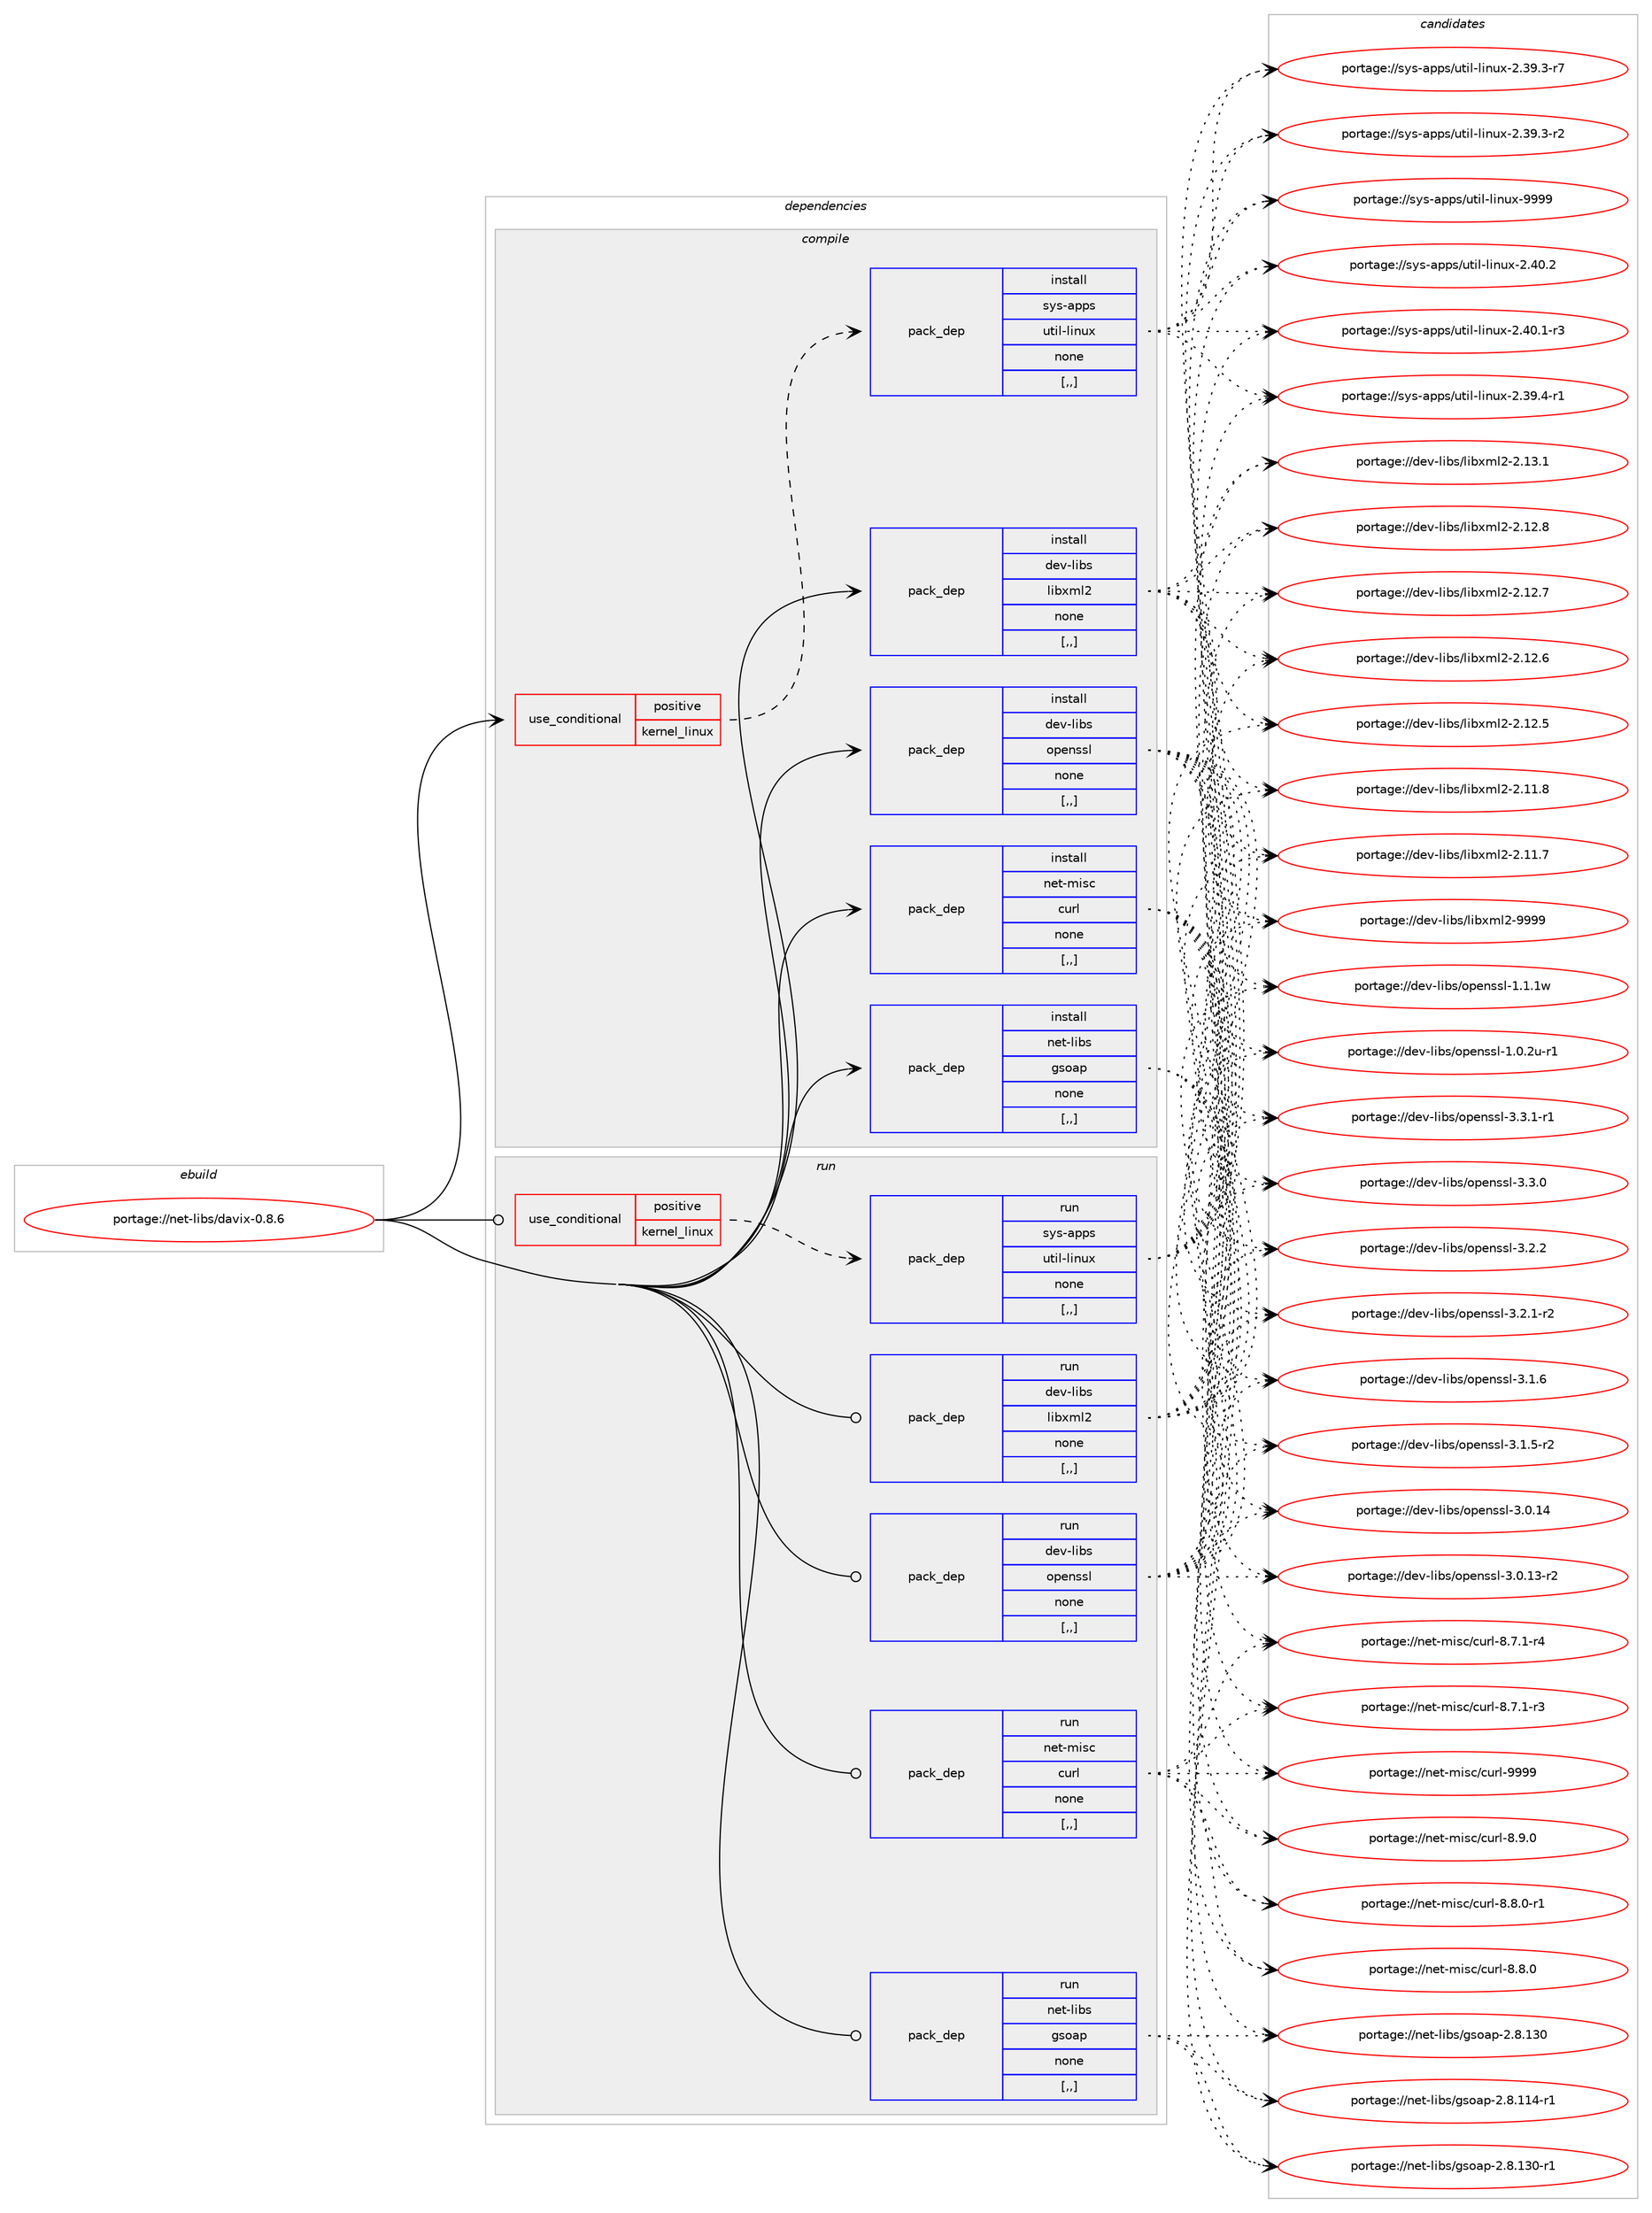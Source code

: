 digraph prolog {

# *************
# Graph options
# *************

newrank=true;
concentrate=true;
compound=true;
graph [rankdir=LR,fontname=Helvetica,fontsize=10,ranksep=1.5];#, ranksep=2.5, nodesep=0.2];
edge  [arrowhead=vee];
node  [fontname=Helvetica,fontsize=10];

# **********
# The ebuild
# **********

subgraph cluster_leftcol {
color=gray;
label=<<i>ebuild</i>>;
id [label="portage://net-libs/davix-0.8.6", color=red, width=4, href="../net-libs/davix-0.8.6.svg"];
}

# ****************
# The dependencies
# ****************

subgraph cluster_midcol {
color=gray;
label=<<i>dependencies</i>>;
subgraph cluster_compile {
fillcolor="#eeeeee";
style=filled;
label=<<i>compile</i>>;
subgraph cond93228 {
dependency357840 [label=<<TABLE BORDER="0" CELLBORDER="1" CELLSPACING="0" CELLPADDING="4"><TR><TD ROWSPAN="3" CELLPADDING="10">use_conditional</TD></TR><TR><TD>positive</TD></TR><TR><TD>kernel_linux</TD></TR></TABLE>>, shape=none, color=red];
subgraph pack261970 {
dependency357841 [label=<<TABLE BORDER="0" CELLBORDER="1" CELLSPACING="0" CELLPADDING="4" WIDTH="220"><TR><TD ROWSPAN="6" CELLPADDING="30">pack_dep</TD></TR><TR><TD WIDTH="110">install</TD></TR><TR><TD>sys-apps</TD></TR><TR><TD>util-linux</TD></TR><TR><TD>none</TD></TR><TR><TD>[,,]</TD></TR></TABLE>>, shape=none, color=blue];
}
dependency357840:e -> dependency357841:w [weight=20,style="dashed",arrowhead="vee"];
}
id:e -> dependency357840:w [weight=20,style="solid",arrowhead="vee"];
subgraph pack261971 {
dependency357842 [label=<<TABLE BORDER="0" CELLBORDER="1" CELLSPACING="0" CELLPADDING="4" WIDTH="220"><TR><TD ROWSPAN="6" CELLPADDING="30">pack_dep</TD></TR><TR><TD WIDTH="110">install</TD></TR><TR><TD>dev-libs</TD></TR><TR><TD>libxml2</TD></TR><TR><TD>none</TD></TR><TR><TD>[,,]</TD></TR></TABLE>>, shape=none, color=blue];
}
id:e -> dependency357842:w [weight=20,style="solid",arrowhead="vee"];
subgraph pack261972 {
dependency357843 [label=<<TABLE BORDER="0" CELLBORDER="1" CELLSPACING="0" CELLPADDING="4" WIDTH="220"><TR><TD ROWSPAN="6" CELLPADDING="30">pack_dep</TD></TR><TR><TD WIDTH="110">install</TD></TR><TR><TD>dev-libs</TD></TR><TR><TD>openssl</TD></TR><TR><TD>none</TD></TR><TR><TD>[,,]</TD></TR></TABLE>>, shape=none, color=blue];
}
id:e -> dependency357843:w [weight=20,style="solid",arrowhead="vee"];
subgraph pack261973 {
dependency357844 [label=<<TABLE BORDER="0" CELLBORDER="1" CELLSPACING="0" CELLPADDING="4" WIDTH="220"><TR><TD ROWSPAN="6" CELLPADDING="30">pack_dep</TD></TR><TR><TD WIDTH="110">install</TD></TR><TR><TD>net-libs</TD></TR><TR><TD>gsoap</TD></TR><TR><TD>none</TD></TR><TR><TD>[,,]</TD></TR></TABLE>>, shape=none, color=blue];
}
id:e -> dependency357844:w [weight=20,style="solid",arrowhead="vee"];
subgraph pack261974 {
dependency357845 [label=<<TABLE BORDER="0" CELLBORDER="1" CELLSPACING="0" CELLPADDING="4" WIDTH="220"><TR><TD ROWSPAN="6" CELLPADDING="30">pack_dep</TD></TR><TR><TD WIDTH="110">install</TD></TR><TR><TD>net-misc</TD></TR><TR><TD>curl</TD></TR><TR><TD>none</TD></TR><TR><TD>[,,]</TD></TR></TABLE>>, shape=none, color=blue];
}
id:e -> dependency357845:w [weight=20,style="solid",arrowhead="vee"];
}
subgraph cluster_compileandrun {
fillcolor="#eeeeee";
style=filled;
label=<<i>compile and run</i>>;
}
subgraph cluster_run {
fillcolor="#eeeeee";
style=filled;
label=<<i>run</i>>;
subgraph cond93229 {
dependency357846 [label=<<TABLE BORDER="0" CELLBORDER="1" CELLSPACING="0" CELLPADDING="4"><TR><TD ROWSPAN="3" CELLPADDING="10">use_conditional</TD></TR><TR><TD>positive</TD></TR><TR><TD>kernel_linux</TD></TR></TABLE>>, shape=none, color=red];
subgraph pack261975 {
dependency357847 [label=<<TABLE BORDER="0" CELLBORDER="1" CELLSPACING="0" CELLPADDING="4" WIDTH="220"><TR><TD ROWSPAN="6" CELLPADDING="30">pack_dep</TD></TR><TR><TD WIDTH="110">run</TD></TR><TR><TD>sys-apps</TD></TR><TR><TD>util-linux</TD></TR><TR><TD>none</TD></TR><TR><TD>[,,]</TD></TR></TABLE>>, shape=none, color=blue];
}
dependency357846:e -> dependency357847:w [weight=20,style="dashed",arrowhead="vee"];
}
id:e -> dependency357846:w [weight=20,style="solid",arrowhead="odot"];
subgraph pack261976 {
dependency357848 [label=<<TABLE BORDER="0" CELLBORDER="1" CELLSPACING="0" CELLPADDING="4" WIDTH="220"><TR><TD ROWSPAN="6" CELLPADDING="30">pack_dep</TD></TR><TR><TD WIDTH="110">run</TD></TR><TR><TD>dev-libs</TD></TR><TR><TD>libxml2</TD></TR><TR><TD>none</TD></TR><TR><TD>[,,]</TD></TR></TABLE>>, shape=none, color=blue];
}
id:e -> dependency357848:w [weight=20,style="solid",arrowhead="odot"];
subgraph pack261977 {
dependency357849 [label=<<TABLE BORDER="0" CELLBORDER="1" CELLSPACING="0" CELLPADDING="4" WIDTH="220"><TR><TD ROWSPAN="6" CELLPADDING="30">pack_dep</TD></TR><TR><TD WIDTH="110">run</TD></TR><TR><TD>dev-libs</TD></TR><TR><TD>openssl</TD></TR><TR><TD>none</TD></TR><TR><TD>[,,]</TD></TR></TABLE>>, shape=none, color=blue];
}
id:e -> dependency357849:w [weight=20,style="solid",arrowhead="odot"];
subgraph pack261978 {
dependency357850 [label=<<TABLE BORDER="0" CELLBORDER="1" CELLSPACING="0" CELLPADDING="4" WIDTH="220"><TR><TD ROWSPAN="6" CELLPADDING="30">pack_dep</TD></TR><TR><TD WIDTH="110">run</TD></TR><TR><TD>net-libs</TD></TR><TR><TD>gsoap</TD></TR><TR><TD>none</TD></TR><TR><TD>[,,]</TD></TR></TABLE>>, shape=none, color=blue];
}
id:e -> dependency357850:w [weight=20,style="solid",arrowhead="odot"];
subgraph pack261979 {
dependency357851 [label=<<TABLE BORDER="0" CELLBORDER="1" CELLSPACING="0" CELLPADDING="4" WIDTH="220"><TR><TD ROWSPAN="6" CELLPADDING="30">pack_dep</TD></TR><TR><TD WIDTH="110">run</TD></TR><TR><TD>net-misc</TD></TR><TR><TD>curl</TD></TR><TR><TD>none</TD></TR><TR><TD>[,,]</TD></TR></TABLE>>, shape=none, color=blue];
}
id:e -> dependency357851:w [weight=20,style="solid",arrowhead="odot"];
}
}

# **************
# The candidates
# **************

subgraph cluster_choices {
rank=same;
color=gray;
label=<<i>candidates</i>>;

subgraph choice261970 {
color=black;
nodesep=1;
choice115121115459711211211547117116105108451081051101171204557575757 [label="portage://sys-apps/util-linux-9999", color=red, width=4,href="../sys-apps/util-linux-9999.svg"];
choice1151211154597112112115471171161051084510810511011712045504652484650 [label="portage://sys-apps/util-linux-2.40.2", color=red, width=4,href="../sys-apps/util-linux-2.40.2.svg"];
choice11512111545971121121154711711610510845108105110117120455046524846494511451 [label="portage://sys-apps/util-linux-2.40.1-r3", color=red, width=4,href="../sys-apps/util-linux-2.40.1-r3.svg"];
choice11512111545971121121154711711610510845108105110117120455046515746524511449 [label="portage://sys-apps/util-linux-2.39.4-r1", color=red, width=4,href="../sys-apps/util-linux-2.39.4-r1.svg"];
choice11512111545971121121154711711610510845108105110117120455046515746514511455 [label="portage://sys-apps/util-linux-2.39.3-r7", color=red, width=4,href="../sys-apps/util-linux-2.39.3-r7.svg"];
choice11512111545971121121154711711610510845108105110117120455046515746514511450 [label="portage://sys-apps/util-linux-2.39.3-r2", color=red, width=4,href="../sys-apps/util-linux-2.39.3-r2.svg"];
dependency357841:e -> choice115121115459711211211547117116105108451081051101171204557575757:w [style=dotted,weight="100"];
dependency357841:e -> choice1151211154597112112115471171161051084510810511011712045504652484650:w [style=dotted,weight="100"];
dependency357841:e -> choice11512111545971121121154711711610510845108105110117120455046524846494511451:w [style=dotted,weight="100"];
dependency357841:e -> choice11512111545971121121154711711610510845108105110117120455046515746524511449:w [style=dotted,weight="100"];
dependency357841:e -> choice11512111545971121121154711711610510845108105110117120455046515746514511455:w [style=dotted,weight="100"];
dependency357841:e -> choice11512111545971121121154711711610510845108105110117120455046515746514511450:w [style=dotted,weight="100"];
}
subgraph choice261971 {
color=black;
nodesep=1;
choice10010111845108105981154710810598120109108504557575757 [label="portage://dev-libs/libxml2-9999", color=red, width=4,href="../dev-libs/libxml2-9999.svg"];
choice100101118451081059811547108105981201091085045504649514649 [label="portage://dev-libs/libxml2-2.13.1", color=red, width=4,href="../dev-libs/libxml2-2.13.1.svg"];
choice100101118451081059811547108105981201091085045504649504656 [label="portage://dev-libs/libxml2-2.12.8", color=red, width=4,href="../dev-libs/libxml2-2.12.8.svg"];
choice100101118451081059811547108105981201091085045504649504655 [label="portage://dev-libs/libxml2-2.12.7", color=red, width=4,href="../dev-libs/libxml2-2.12.7.svg"];
choice100101118451081059811547108105981201091085045504649504654 [label="portage://dev-libs/libxml2-2.12.6", color=red, width=4,href="../dev-libs/libxml2-2.12.6.svg"];
choice100101118451081059811547108105981201091085045504649504653 [label="portage://dev-libs/libxml2-2.12.5", color=red, width=4,href="../dev-libs/libxml2-2.12.5.svg"];
choice100101118451081059811547108105981201091085045504649494656 [label="portage://dev-libs/libxml2-2.11.8", color=red, width=4,href="../dev-libs/libxml2-2.11.8.svg"];
choice100101118451081059811547108105981201091085045504649494655 [label="portage://dev-libs/libxml2-2.11.7", color=red, width=4,href="../dev-libs/libxml2-2.11.7.svg"];
dependency357842:e -> choice10010111845108105981154710810598120109108504557575757:w [style=dotted,weight="100"];
dependency357842:e -> choice100101118451081059811547108105981201091085045504649514649:w [style=dotted,weight="100"];
dependency357842:e -> choice100101118451081059811547108105981201091085045504649504656:w [style=dotted,weight="100"];
dependency357842:e -> choice100101118451081059811547108105981201091085045504649504655:w [style=dotted,weight="100"];
dependency357842:e -> choice100101118451081059811547108105981201091085045504649504654:w [style=dotted,weight="100"];
dependency357842:e -> choice100101118451081059811547108105981201091085045504649504653:w [style=dotted,weight="100"];
dependency357842:e -> choice100101118451081059811547108105981201091085045504649494656:w [style=dotted,weight="100"];
dependency357842:e -> choice100101118451081059811547108105981201091085045504649494655:w [style=dotted,weight="100"];
}
subgraph choice261972 {
color=black;
nodesep=1;
choice1001011184510810598115471111121011101151151084551465146494511449 [label="portage://dev-libs/openssl-3.3.1-r1", color=red, width=4,href="../dev-libs/openssl-3.3.1-r1.svg"];
choice100101118451081059811547111112101110115115108455146514648 [label="portage://dev-libs/openssl-3.3.0", color=red, width=4,href="../dev-libs/openssl-3.3.0.svg"];
choice100101118451081059811547111112101110115115108455146504650 [label="portage://dev-libs/openssl-3.2.2", color=red, width=4,href="../dev-libs/openssl-3.2.2.svg"];
choice1001011184510810598115471111121011101151151084551465046494511450 [label="portage://dev-libs/openssl-3.2.1-r2", color=red, width=4,href="../dev-libs/openssl-3.2.1-r2.svg"];
choice100101118451081059811547111112101110115115108455146494654 [label="portage://dev-libs/openssl-3.1.6", color=red, width=4,href="../dev-libs/openssl-3.1.6.svg"];
choice1001011184510810598115471111121011101151151084551464946534511450 [label="portage://dev-libs/openssl-3.1.5-r2", color=red, width=4,href="../dev-libs/openssl-3.1.5-r2.svg"];
choice10010111845108105981154711111210111011511510845514648464952 [label="portage://dev-libs/openssl-3.0.14", color=red, width=4,href="../dev-libs/openssl-3.0.14.svg"];
choice100101118451081059811547111112101110115115108455146484649514511450 [label="portage://dev-libs/openssl-3.0.13-r2", color=red, width=4,href="../dev-libs/openssl-3.0.13-r2.svg"];
choice100101118451081059811547111112101110115115108454946494649119 [label="portage://dev-libs/openssl-1.1.1w", color=red, width=4,href="../dev-libs/openssl-1.1.1w.svg"];
choice1001011184510810598115471111121011101151151084549464846501174511449 [label="portage://dev-libs/openssl-1.0.2u-r1", color=red, width=4,href="../dev-libs/openssl-1.0.2u-r1.svg"];
dependency357843:e -> choice1001011184510810598115471111121011101151151084551465146494511449:w [style=dotted,weight="100"];
dependency357843:e -> choice100101118451081059811547111112101110115115108455146514648:w [style=dotted,weight="100"];
dependency357843:e -> choice100101118451081059811547111112101110115115108455146504650:w [style=dotted,weight="100"];
dependency357843:e -> choice1001011184510810598115471111121011101151151084551465046494511450:w [style=dotted,weight="100"];
dependency357843:e -> choice100101118451081059811547111112101110115115108455146494654:w [style=dotted,weight="100"];
dependency357843:e -> choice1001011184510810598115471111121011101151151084551464946534511450:w [style=dotted,weight="100"];
dependency357843:e -> choice10010111845108105981154711111210111011511510845514648464952:w [style=dotted,weight="100"];
dependency357843:e -> choice100101118451081059811547111112101110115115108455146484649514511450:w [style=dotted,weight="100"];
dependency357843:e -> choice100101118451081059811547111112101110115115108454946494649119:w [style=dotted,weight="100"];
dependency357843:e -> choice1001011184510810598115471111121011101151151084549464846501174511449:w [style=dotted,weight="100"];
}
subgraph choice261973 {
color=black;
nodesep=1;
choice1101011164510810598115471031151119711245504656464951484511449 [label="portage://net-libs/gsoap-2.8.130-r1", color=red, width=4,href="../net-libs/gsoap-2.8.130-r1.svg"];
choice110101116451081059811547103115111971124550465646495148 [label="portage://net-libs/gsoap-2.8.130", color=red, width=4,href="../net-libs/gsoap-2.8.130.svg"];
choice1101011164510810598115471031151119711245504656464949524511449 [label="portage://net-libs/gsoap-2.8.114-r1", color=red, width=4,href="../net-libs/gsoap-2.8.114-r1.svg"];
dependency357844:e -> choice1101011164510810598115471031151119711245504656464951484511449:w [style=dotted,weight="100"];
dependency357844:e -> choice110101116451081059811547103115111971124550465646495148:w [style=dotted,weight="100"];
dependency357844:e -> choice1101011164510810598115471031151119711245504656464949524511449:w [style=dotted,weight="100"];
}
subgraph choice261974 {
color=black;
nodesep=1;
choice110101116451091051159947991171141084557575757 [label="portage://net-misc/curl-9999", color=red, width=4,href="../net-misc/curl-9999.svg"];
choice11010111645109105115994799117114108455646574648 [label="portage://net-misc/curl-8.9.0", color=red, width=4,href="../net-misc/curl-8.9.0.svg"];
choice110101116451091051159947991171141084556465646484511449 [label="portage://net-misc/curl-8.8.0-r1", color=red, width=4,href="../net-misc/curl-8.8.0-r1.svg"];
choice11010111645109105115994799117114108455646564648 [label="portage://net-misc/curl-8.8.0", color=red, width=4,href="../net-misc/curl-8.8.0.svg"];
choice110101116451091051159947991171141084556465546494511452 [label="portage://net-misc/curl-8.7.1-r4", color=red, width=4,href="../net-misc/curl-8.7.1-r4.svg"];
choice110101116451091051159947991171141084556465546494511451 [label="portage://net-misc/curl-8.7.1-r3", color=red, width=4,href="../net-misc/curl-8.7.1-r3.svg"];
dependency357845:e -> choice110101116451091051159947991171141084557575757:w [style=dotted,weight="100"];
dependency357845:e -> choice11010111645109105115994799117114108455646574648:w [style=dotted,weight="100"];
dependency357845:e -> choice110101116451091051159947991171141084556465646484511449:w [style=dotted,weight="100"];
dependency357845:e -> choice11010111645109105115994799117114108455646564648:w [style=dotted,weight="100"];
dependency357845:e -> choice110101116451091051159947991171141084556465546494511452:w [style=dotted,weight="100"];
dependency357845:e -> choice110101116451091051159947991171141084556465546494511451:w [style=dotted,weight="100"];
}
subgraph choice261975 {
color=black;
nodesep=1;
choice115121115459711211211547117116105108451081051101171204557575757 [label="portage://sys-apps/util-linux-9999", color=red, width=4,href="../sys-apps/util-linux-9999.svg"];
choice1151211154597112112115471171161051084510810511011712045504652484650 [label="portage://sys-apps/util-linux-2.40.2", color=red, width=4,href="../sys-apps/util-linux-2.40.2.svg"];
choice11512111545971121121154711711610510845108105110117120455046524846494511451 [label="portage://sys-apps/util-linux-2.40.1-r3", color=red, width=4,href="../sys-apps/util-linux-2.40.1-r3.svg"];
choice11512111545971121121154711711610510845108105110117120455046515746524511449 [label="portage://sys-apps/util-linux-2.39.4-r1", color=red, width=4,href="../sys-apps/util-linux-2.39.4-r1.svg"];
choice11512111545971121121154711711610510845108105110117120455046515746514511455 [label="portage://sys-apps/util-linux-2.39.3-r7", color=red, width=4,href="../sys-apps/util-linux-2.39.3-r7.svg"];
choice11512111545971121121154711711610510845108105110117120455046515746514511450 [label="portage://sys-apps/util-linux-2.39.3-r2", color=red, width=4,href="../sys-apps/util-linux-2.39.3-r2.svg"];
dependency357847:e -> choice115121115459711211211547117116105108451081051101171204557575757:w [style=dotted,weight="100"];
dependency357847:e -> choice1151211154597112112115471171161051084510810511011712045504652484650:w [style=dotted,weight="100"];
dependency357847:e -> choice11512111545971121121154711711610510845108105110117120455046524846494511451:w [style=dotted,weight="100"];
dependency357847:e -> choice11512111545971121121154711711610510845108105110117120455046515746524511449:w [style=dotted,weight="100"];
dependency357847:e -> choice11512111545971121121154711711610510845108105110117120455046515746514511455:w [style=dotted,weight="100"];
dependency357847:e -> choice11512111545971121121154711711610510845108105110117120455046515746514511450:w [style=dotted,weight="100"];
}
subgraph choice261976 {
color=black;
nodesep=1;
choice10010111845108105981154710810598120109108504557575757 [label="portage://dev-libs/libxml2-9999", color=red, width=4,href="../dev-libs/libxml2-9999.svg"];
choice100101118451081059811547108105981201091085045504649514649 [label="portage://dev-libs/libxml2-2.13.1", color=red, width=4,href="../dev-libs/libxml2-2.13.1.svg"];
choice100101118451081059811547108105981201091085045504649504656 [label="portage://dev-libs/libxml2-2.12.8", color=red, width=4,href="../dev-libs/libxml2-2.12.8.svg"];
choice100101118451081059811547108105981201091085045504649504655 [label="portage://dev-libs/libxml2-2.12.7", color=red, width=4,href="../dev-libs/libxml2-2.12.7.svg"];
choice100101118451081059811547108105981201091085045504649504654 [label="portage://dev-libs/libxml2-2.12.6", color=red, width=4,href="../dev-libs/libxml2-2.12.6.svg"];
choice100101118451081059811547108105981201091085045504649504653 [label="portage://dev-libs/libxml2-2.12.5", color=red, width=4,href="../dev-libs/libxml2-2.12.5.svg"];
choice100101118451081059811547108105981201091085045504649494656 [label="portage://dev-libs/libxml2-2.11.8", color=red, width=4,href="../dev-libs/libxml2-2.11.8.svg"];
choice100101118451081059811547108105981201091085045504649494655 [label="portage://dev-libs/libxml2-2.11.7", color=red, width=4,href="../dev-libs/libxml2-2.11.7.svg"];
dependency357848:e -> choice10010111845108105981154710810598120109108504557575757:w [style=dotted,weight="100"];
dependency357848:e -> choice100101118451081059811547108105981201091085045504649514649:w [style=dotted,weight="100"];
dependency357848:e -> choice100101118451081059811547108105981201091085045504649504656:w [style=dotted,weight="100"];
dependency357848:e -> choice100101118451081059811547108105981201091085045504649504655:w [style=dotted,weight="100"];
dependency357848:e -> choice100101118451081059811547108105981201091085045504649504654:w [style=dotted,weight="100"];
dependency357848:e -> choice100101118451081059811547108105981201091085045504649504653:w [style=dotted,weight="100"];
dependency357848:e -> choice100101118451081059811547108105981201091085045504649494656:w [style=dotted,weight="100"];
dependency357848:e -> choice100101118451081059811547108105981201091085045504649494655:w [style=dotted,weight="100"];
}
subgraph choice261977 {
color=black;
nodesep=1;
choice1001011184510810598115471111121011101151151084551465146494511449 [label="portage://dev-libs/openssl-3.3.1-r1", color=red, width=4,href="../dev-libs/openssl-3.3.1-r1.svg"];
choice100101118451081059811547111112101110115115108455146514648 [label="portage://dev-libs/openssl-3.3.0", color=red, width=4,href="../dev-libs/openssl-3.3.0.svg"];
choice100101118451081059811547111112101110115115108455146504650 [label="portage://dev-libs/openssl-3.2.2", color=red, width=4,href="../dev-libs/openssl-3.2.2.svg"];
choice1001011184510810598115471111121011101151151084551465046494511450 [label="portage://dev-libs/openssl-3.2.1-r2", color=red, width=4,href="../dev-libs/openssl-3.2.1-r2.svg"];
choice100101118451081059811547111112101110115115108455146494654 [label="portage://dev-libs/openssl-3.1.6", color=red, width=4,href="../dev-libs/openssl-3.1.6.svg"];
choice1001011184510810598115471111121011101151151084551464946534511450 [label="portage://dev-libs/openssl-3.1.5-r2", color=red, width=4,href="../dev-libs/openssl-3.1.5-r2.svg"];
choice10010111845108105981154711111210111011511510845514648464952 [label="portage://dev-libs/openssl-3.0.14", color=red, width=4,href="../dev-libs/openssl-3.0.14.svg"];
choice100101118451081059811547111112101110115115108455146484649514511450 [label="portage://dev-libs/openssl-3.0.13-r2", color=red, width=4,href="../dev-libs/openssl-3.0.13-r2.svg"];
choice100101118451081059811547111112101110115115108454946494649119 [label="portage://dev-libs/openssl-1.1.1w", color=red, width=4,href="../dev-libs/openssl-1.1.1w.svg"];
choice1001011184510810598115471111121011101151151084549464846501174511449 [label="portage://dev-libs/openssl-1.0.2u-r1", color=red, width=4,href="../dev-libs/openssl-1.0.2u-r1.svg"];
dependency357849:e -> choice1001011184510810598115471111121011101151151084551465146494511449:w [style=dotted,weight="100"];
dependency357849:e -> choice100101118451081059811547111112101110115115108455146514648:w [style=dotted,weight="100"];
dependency357849:e -> choice100101118451081059811547111112101110115115108455146504650:w [style=dotted,weight="100"];
dependency357849:e -> choice1001011184510810598115471111121011101151151084551465046494511450:w [style=dotted,weight="100"];
dependency357849:e -> choice100101118451081059811547111112101110115115108455146494654:w [style=dotted,weight="100"];
dependency357849:e -> choice1001011184510810598115471111121011101151151084551464946534511450:w [style=dotted,weight="100"];
dependency357849:e -> choice10010111845108105981154711111210111011511510845514648464952:w [style=dotted,weight="100"];
dependency357849:e -> choice100101118451081059811547111112101110115115108455146484649514511450:w [style=dotted,weight="100"];
dependency357849:e -> choice100101118451081059811547111112101110115115108454946494649119:w [style=dotted,weight="100"];
dependency357849:e -> choice1001011184510810598115471111121011101151151084549464846501174511449:w [style=dotted,weight="100"];
}
subgraph choice261978 {
color=black;
nodesep=1;
choice1101011164510810598115471031151119711245504656464951484511449 [label="portage://net-libs/gsoap-2.8.130-r1", color=red, width=4,href="../net-libs/gsoap-2.8.130-r1.svg"];
choice110101116451081059811547103115111971124550465646495148 [label="portage://net-libs/gsoap-2.8.130", color=red, width=4,href="../net-libs/gsoap-2.8.130.svg"];
choice1101011164510810598115471031151119711245504656464949524511449 [label="portage://net-libs/gsoap-2.8.114-r1", color=red, width=4,href="../net-libs/gsoap-2.8.114-r1.svg"];
dependency357850:e -> choice1101011164510810598115471031151119711245504656464951484511449:w [style=dotted,weight="100"];
dependency357850:e -> choice110101116451081059811547103115111971124550465646495148:w [style=dotted,weight="100"];
dependency357850:e -> choice1101011164510810598115471031151119711245504656464949524511449:w [style=dotted,weight="100"];
}
subgraph choice261979 {
color=black;
nodesep=1;
choice110101116451091051159947991171141084557575757 [label="portage://net-misc/curl-9999", color=red, width=4,href="../net-misc/curl-9999.svg"];
choice11010111645109105115994799117114108455646574648 [label="portage://net-misc/curl-8.9.0", color=red, width=4,href="../net-misc/curl-8.9.0.svg"];
choice110101116451091051159947991171141084556465646484511449 [label="portage://net-misc/curl-8.8.0-r1", color=red, width=4,href="../net-misc/curl-8.8.0-r1.svg"];
choice11010111645109105115994799117114108455646564648 [label="portage://net-misc/curl-8.8.0", color=red, width=4,href="../net-misc/curl-8.8.0.svg"];
choice110101116451091051159947991171141084556465546494511452 [label="portage://net-misc/curl-8.7.1-r4", color=red, width=4,href="../net-misc/curl-8.7.1-r4.svg"];
choice110101116451091051159947991171141084556465546494511451 [label="portage://net-misc/curl-8.7.1-r3", color=red, width=4,href="../net-misc/curl-8.7.1-r3.svg"];
dependency357851:e -> choice110101116451091051159947991171141084557575757:w [style=dotted,weight="100"];
dependency357851:e -> choice11010111645109105115994799117114108455646574648:w [style=dotted,weight="100"];
dependency357851:e -> choice110101116451091051159947991171141084556465646484511449:w [style=dotted,weight="100"];
dependency357851:e -> choice11010111645109105115994799117114108455646564648:w [style=dotted,weight="100"];
dependency357851:e -> choice110101116451091051159947991171141084556465546494511452:w [style=dotted,weight="100"];
dependency357851:e -> choice110101116451091051159947991171141084556465546494511451:w [style=dotted,weight="100"];
}
}

}
